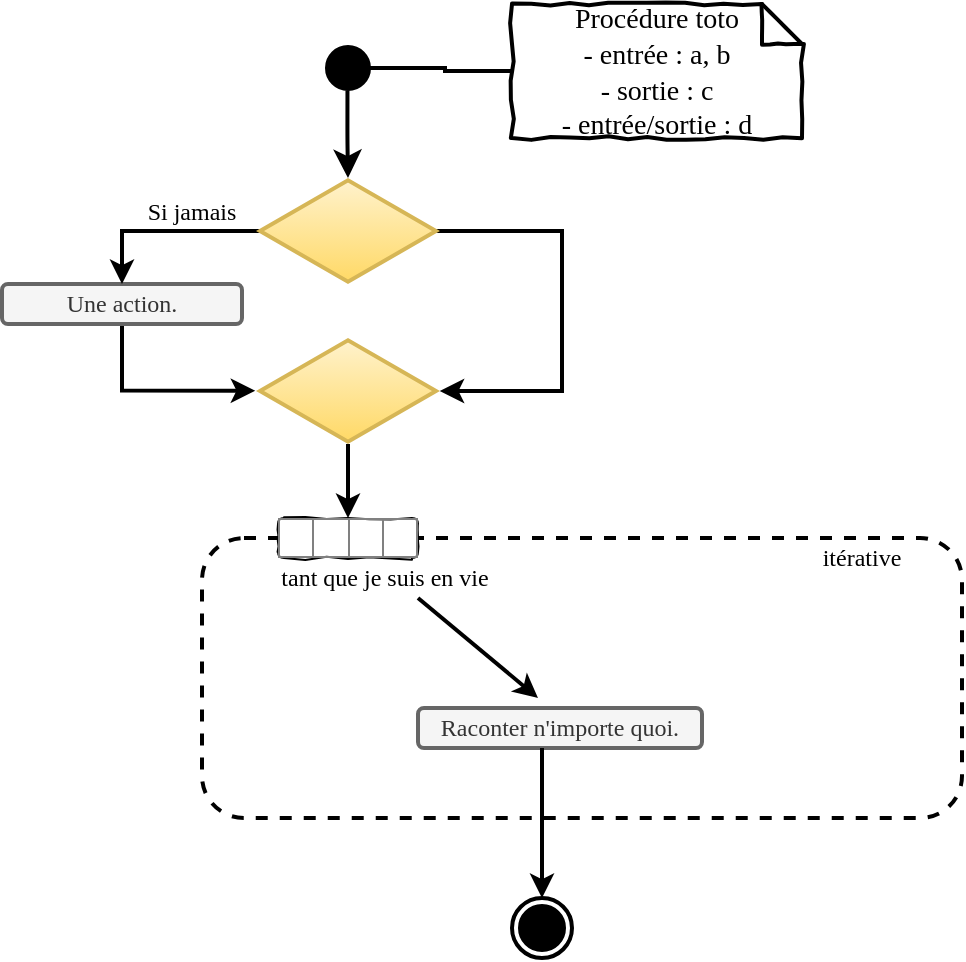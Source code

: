 <mxfile version="12.1.0" type="device" pages="1"><diagram id="Pp-O-5tSUog3iuds1RG8" name="Page-1"><mxGraphModel dx="1188" dy="681" grid="1" gridSize="10" guides="1" tooltips="1" connect="1" arrows="1" fold="1" page="1" pageScale="1" pageWidth="827" pageHeight="1169" math="0" shadow="0"><root><mxCell id="0"/><mxCell id="1" parent="0"/><mxCell id="gwZOJnlExPS6jlpmb6RV-26" style="edgeStyle=orthogonalEdgeStyle;rounded=0;orthogonalLoop=1;jettySize=auto;html=1;endArrow=none;endFill=0;strokeColor=#000000;strokeWidth=2;entryX=0;entryY=0.5;entryDx=0;entryDy=0;entryPerimeter=0;exitX=0.858;exitY=0.5;exitDx=0;exitDy=0;exitPerimeter=0;" edge="1" parent="1" source="gwZOJnlExPS6jlpmb6RV-1" target="gwZOJnlExPS6jlpmb6RV-25"><mxGeometry relative="1" as="geometry"><mxPoint x="490" y="45" as="targetPoint"/></mxGeometry></mxCell><mxCell id="gwZOJnlExPS6jlpmb6RV-1" value="" style="ellipse;html=1;shape=startState;fillColor=#000000;strokeColor=#000000;strokeWidth=1;" vertex="1" parent="1"><mxGeometry x="398" y="30" width="30" height="30" as="geometry"/></mxCell><mxCell id="gwZOJnlExPS6jlpmb6RV-2" value="" style="edgeStyle=orthogonalEdgeStyle;html=1;verticalAlign=bottom;endArrow=classic;endSize=8;strokeColor=#000000;strokeWidth=2;exitX=0.491;exitY=0.876;exitDx=0;exitDy=0;exitPerimeter=0;endFill=1;" edge="1" source="gwZOJnlExPS6jlpmb6RV-1" parent="1"><mxGeometry relative="1" as="geometry"><mxPoint x="413" y="100" as="targetPoint"/><Array as="points"/></mxGeometry></mxCell><mxCell id="gwZOJnlExPS6jlpmb6RV-11" style="edgeStyle=orthogonalEdgeStyle;rounded=0;orthogonalLoop=1;jettySize=auto;html=1;entryX=-0.027;entryY=0.497;entryDx=0;entryDy=0;entryPerimeter=0;endArrow=classic;endFill=1;strokeColor=#000000;strokeWidth=2;" edge="1" parent="1" source="gwZOJnlExPS6jlpmb6RV-5" target="gwZOJnlExPS6jlpmb6RV-9"><mxGeometry relative="1" as="geometry"><Array as="points"><mxPoint x="300" y="206"/></Array></mxGeometry></mxCell><mxCell id="gwZOJnlExPS6jlpmb6RV-5" value="&lt;font face=&quot;Comic Sans MS&quot;&gt;Une action.&lt;/font&gt;" style="rounded=1;whiteSpace=wrap;html=1;strokeColor=#666666;strokeWidth=2;fillColor=#f5f5f5;fontColor=#333333;" vertex="1" parent="1"><mxGeometry x="240" y="153" width="120" height="20" as="geometry"/></mxCell><mxCell id="gwZOJnlExPS6jlpmb6RV-10" style="edgeStyle=orthogonalEdgeStyle;rounded=0;orthogonalLoop=1;jettySize=auto;html=1;entryX=0.5;entryY=0;entryDx=0;entryDy=0;endArrow=classic;endFill=1;strokeColor=#000000;strokeWidth=2;" edge="1" parent="1" source="gwZOJnlExPS6jlpmb6RV-7" target="gwZOJnlExPS6jlpmb6RV-5"><mxGeometry relative="1" as="geometry"/></mxCell><mxCell id="gwZOJnlExPS6jlpmb6RV-13" style="edgeStyle=orthogonalEdgeStyle;rounded=0;orthogonalLoop=1;jettySize=auto;html=1;entryX=1.021;entryY=0.5;entryDx=0;entryDy=0;entryPerimeter=0;endArrow=classic;endFill=1;strokeColor=#000000;strokeWidth=2;" edge="1" parent="1" source="gwZOJnlExPS6jlpmb6RV-7" target="gwZOJnlExPS6jlpmb6RV-9"><mxGeometry relative="1" as="geometry"><Array as="points"><mxPoint x="520" y="127"/><mxPoint x="520" y="207"/></Array></mxGeometry></mxCell><mxCell id="gwZOJnlExPS6jlpmb6RV-7" value="" style="html=1;whiteSpace=wrap;aspect=fixed;shape=isoRectangle;strokeColor=#d6b656;strokeWidth=2;fillColor=#fff2cc;gradientColor=#ffd966;" vertex="1" parent="1"><mxGeometry x="369" y="100" width="88" height="53" as="geometry"/></mxCell><mxCell id="gwZOJnlExPS6jlpmb6RV-18" style="edgeStyle=orthogonalEdgeStyle;rounded=0;orthogonalLoop=1;jettySize=auto;html=1;entryX=0.5;entryY=0;entryDx=0;entryDy=0;endArrow=classic;endFill=1;strokeColor=#000000;strokeWidth=2;" edge="1" parent="1" source="gwZOJnlExPS6jlpmb6RV-9" target="gwZOJnlExPS6jlpmb6RV-17"><mxGeometry relative="1" as="geometry"/></mxCell><mxCell id="gwZOJnlExPS6jlpmb6RV-9" value="" style="html=1;whiteSpace=wrap;aspect=fixed;shape=isoRectangle;strokeColor=#d6b656;strokeWidth=2;fillColor=#fff2cc;gradientColor=#ffd966;" vertex="1" parent="1"><mxGeometry x="369" y="180" width="88" height="53" as="geometry"/></mxCell><mxCell id="gwZOJnlExPS6jlpmb6RV-14" value="&lt;font face=&quot;Comic Sans MS&quot;&gt;Si jamais&lt;/font&gt;" style="text;html=1;strokeColor=none;fillColor=none;align=center;verticalAlign=middle;whiteSpace=wrap;rounded=0;" vertex="1" parent="1"><mxGeometry x="300" y="106.5" width="70" height="20" as="geometry"/></mxCell><mxCell id="gwZOJnlExPS6jlpmb6RV-16" value="" style="rounded=1;whiteSpace=wrap;html=1;shadow=0;glass=0;dashed=1;comic=0;strokeColor=#000000;strokeWidth=2;fillColor=#ffffff;gradientColor=none;" vertex="1" parent="1"><mxGeometry x="340" y="280" width="380" height="140" as="geometry"/></mxCell><mxCell id="gwZOJnlExPS6jlpmb6RV-17" value="&lt;table border=&quot;1&quot; width=&quot;100%&quot; style=&quot;width: 100% ; height: 100% ; border-collapse: collapse&quot;&gt;&lt;tbody&gt;&lt;tr&gt;&lt;td align=&quot;center&quot;&gt;&lt;br&gt;&lt;/td&gt;&lt;td&gt;&lt;/td&gt;&lt;td align=&quot;center&quot;&gt;&lt;br&gt;&lt;/td&gt;&lt;td align=&quot;center&quot;&gt;&lt;/td&gt;&lt;/tr&gt;&lt;/tbody&gt;&lt;/table&gt;" style="text;html=1;overflow=fill;rounded=1;shadow=0;glass=0;comic=1;gradientColor=none;fillColor=#FFFFFF;strokeColor=#000000;" vertex="1" parent="1"><mxGeometry x="378" y="270" width="70" height="20" as="geometry"/></mxCell><mxCell id="gwZOJnlExPS6jlpmb6RV-19" value="itérative" style="text;html=1;strokeColor=none;fillColor=none;align=center;verticalAlign=middle;whiteSpace=wrap;rounded=0;shadow=0;glass=0;comic=1;fontFamily=Comic Sans MS;" vertex="1" parent="1"><mxGeometry x="650" y="280" width="40" height="20" as="geometry"/></mxCell><mxCell id="gwZOJnlExPS6jlpmb6RV-20" value="tant que je suis en vie" style="text;html=1;strokeColor=none;fillColor=none;align=center;verticalAlign=middle;whiteSpace=wrap;rounded=0;shadow=0;glass=0;comic=1;fontFamily=Comic Sans MS;" vertex="1" parent="1"><mxGeometry x="368" y="290" width="127" height="20" as="geometry"/></mxCell><mxCell id="gwZOJnlExPS6jlpmb6RV-21" value="&lt;font&gt;Raconter n'importe quoi.&lt;/font&gt;" style="rounded=1;whiteSpace=wrap;html=1;strokeColor=#666666;strokeWidth=2;fillColor=#f5f5f5;fontColor=#333333;fontFamily=Comic Sans MS;" vertex="1" parent="1"><mxGeometry x="448" y="365" width="142" height="20" as="geometry"/></mxCell><mxCell id="gwZOJnlExPS6jlpmb6RV-22" value="" style="endArrow=classic;html=1;strokeColor=#000000;strokeWidth=2;" edge="1" parent="1"><mxGeometry width="50" height="50" relative="1" as="geometry"><mxPoint x="448" y="310" as="sourcePoint"/><mxPoint x="508" y="360" as="targetPoint"/></mxGeometry></mxCell><mxCell id="gwZOJnlExPS6jlpmb6RV-23" value="" style="endArrow=classic;html=1;strokeColor=#000000;strokeWidth=2;entryX=0.5;entryY=0;entryDx=0;entryDy=0;" edge="1" parent="1" target="gwZOJnlExPS6jlpmb6RV-24"><mxGeometry width="50" height="50" relative="1" as="geometry"><mxPoint x="510" y="385" as="sourcePoint"/><mxPoint x="510" y="455" as="targetPoint"/><Array as="points"><mxPoint x="510" y="425"/></Array></mxGeometry></mxCell><mxCell id="gwZOJnlExPS6jlpmb6RV-24" value="" style="ellipse;html=1;shape=endState;fillColor=#000000;strokeColor=#000000;rounded=1;shadow=0;glass=0;comic=1;strokeWidth=2;" vertex="1" parent="1"><mxGeometry x="495" y="460" width="30" height="30" as="geometry"/></mxCell><mxCell id="gwZOJnlExPS6jlpmb6RV-25" value="&lt;div&gt;&lt;font face=&quot;Comic Sans MS&quot;&gt;Procédure toto&lt;/font&gt;&lt;/div&gt;&lt;div&gt;&lt;font face=&quot;Comic Sans MS&quot;&gt;- entrée : a, b&lt;/font&gt;&lt;/div&gt;&lt;div&gt;&lt;font face=&quot;Comic Sans MS&quot;&gt;- sortie : c&lt;/font&gt;&lt;/div&gt;&lt;div&gt;&lt;font face=&quot;Comic Sans MS&quot;&gt;- entrée/sortie : d&lt;/font&gt;&lt;/div&gt;" style="shape=note;strokeWidth=2;fontSize=14;size=20;whiteSpace=wrap;html=1;rounded=1;shadow=0;glass=0;comic=1;fillColor=#FFFFFF;gradientColor=none;" vertex="1" parent="1"><mxGeometry x="495" y="13" width="145" height="67" as="geometry"/></mxCell></root></mxGraphModel></diagram></mxfile>